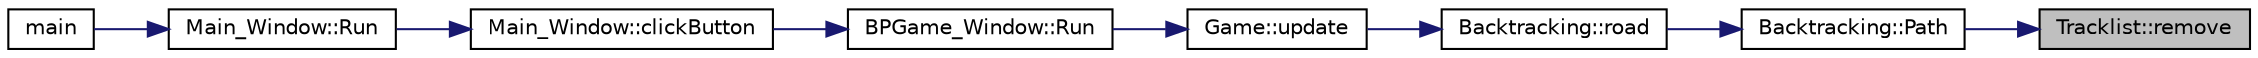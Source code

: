 digraph "Tracklist::remove"
{
 // LATEX_PDF_SIZE
  edge [fontname="Helvetica",fontsize="10",labelfontname="Helvetica",labelfontsize="10"];
  node [fontname="Helvetica",fontsize="10",shape=record];
  rankdir="RL";
  Node1 [label="Tracklist::remove",height=0.2,width=0.4,color="black", fillcolor="grey75", style="filled", fontcolor="black",tooltip="removes the last element of the linked list"];
  Node1 -> Node2 [dir="back",color="midnightblue",fontsize="10",style="solid"];
  Node2 [label="Backtracking::Path",height=0.2,width=0.4,color="black", fillcolor="white", style="filled",URL="$classBacktracking.html#aa6ab348e6d6c30cd106ab9ac4ff3bb74",tooltip=" "];
  Node2 -> Node3 [dir="back",color="midnightblue",fontsize="10",style="solid"];
  Node3 [label="Backtracking::road",height=0.2,width=0.4,color="black", fillcolor="white", style="filled",URL="$classBacktracking.html#ab260a8a7109050ec57ea5efb50fe72c8",tooltip="gives the path fro an specific position"];
  Node3 -> Node4 [dir="back",color="midnightblue",fontsize="10",style="solid"];
  Node4 [label="Game::update",height=0.2,width=0.4,color="black", fillcolor="white", style="filled",URL="$classGame.html#a79df6376b332d63c9eca0dcee30305c3",tooltip=" "];
  Node4 -> Node5 [dir="back",color="midnightblue",fontsize="10",style="solid"];
  Node5 [label="BPGame_Window::Run",height=0.2,width=0.4,color="black", fillcolor="white", style="filled",URL="$classBPGame__Window.html#af16ea50673729421b824d00b57769c7b",tooltip="Run the window for the BP Game."];
  Node5 -> Node6 [dir="back",color="midnightblue",fontsize="10",style="solid"];
  Node6 [label="Main_Window::clickButton",height=0.2,width=0.4,color="black", fillcolor="white", style="filled",URL="$classMain__Window.html#a502bce91d1c3e08d193eb817c9b79f00",tooltip="It is called if the mouse is left clicked, and changes the window if the click was over a button."];
  Node6 -> Node7 [dir="back",color="midnightblue",fontsize="10",style="solid"];
  Node7 [label="Main_Window::Run",height=0.2,width=0.4,color="black", fillcolor="white", style="filled",URL="$classMain__Window.html#ae90070ea093f89d1f207b686e6e569a3",tooltip="Initializes the menu window."];
  Node7 -> Node8 [dir="back",color="midnightblue",fontsize="10",style="solid"];
  Node8 [label="main",height=0.2,width=0.4,color="black", fillcolor="white", style="filled",URL="$main_8cpp.html#ae66f6b31b5ad750f1fe042a706a4e3d4",tooltip=" "];
}
